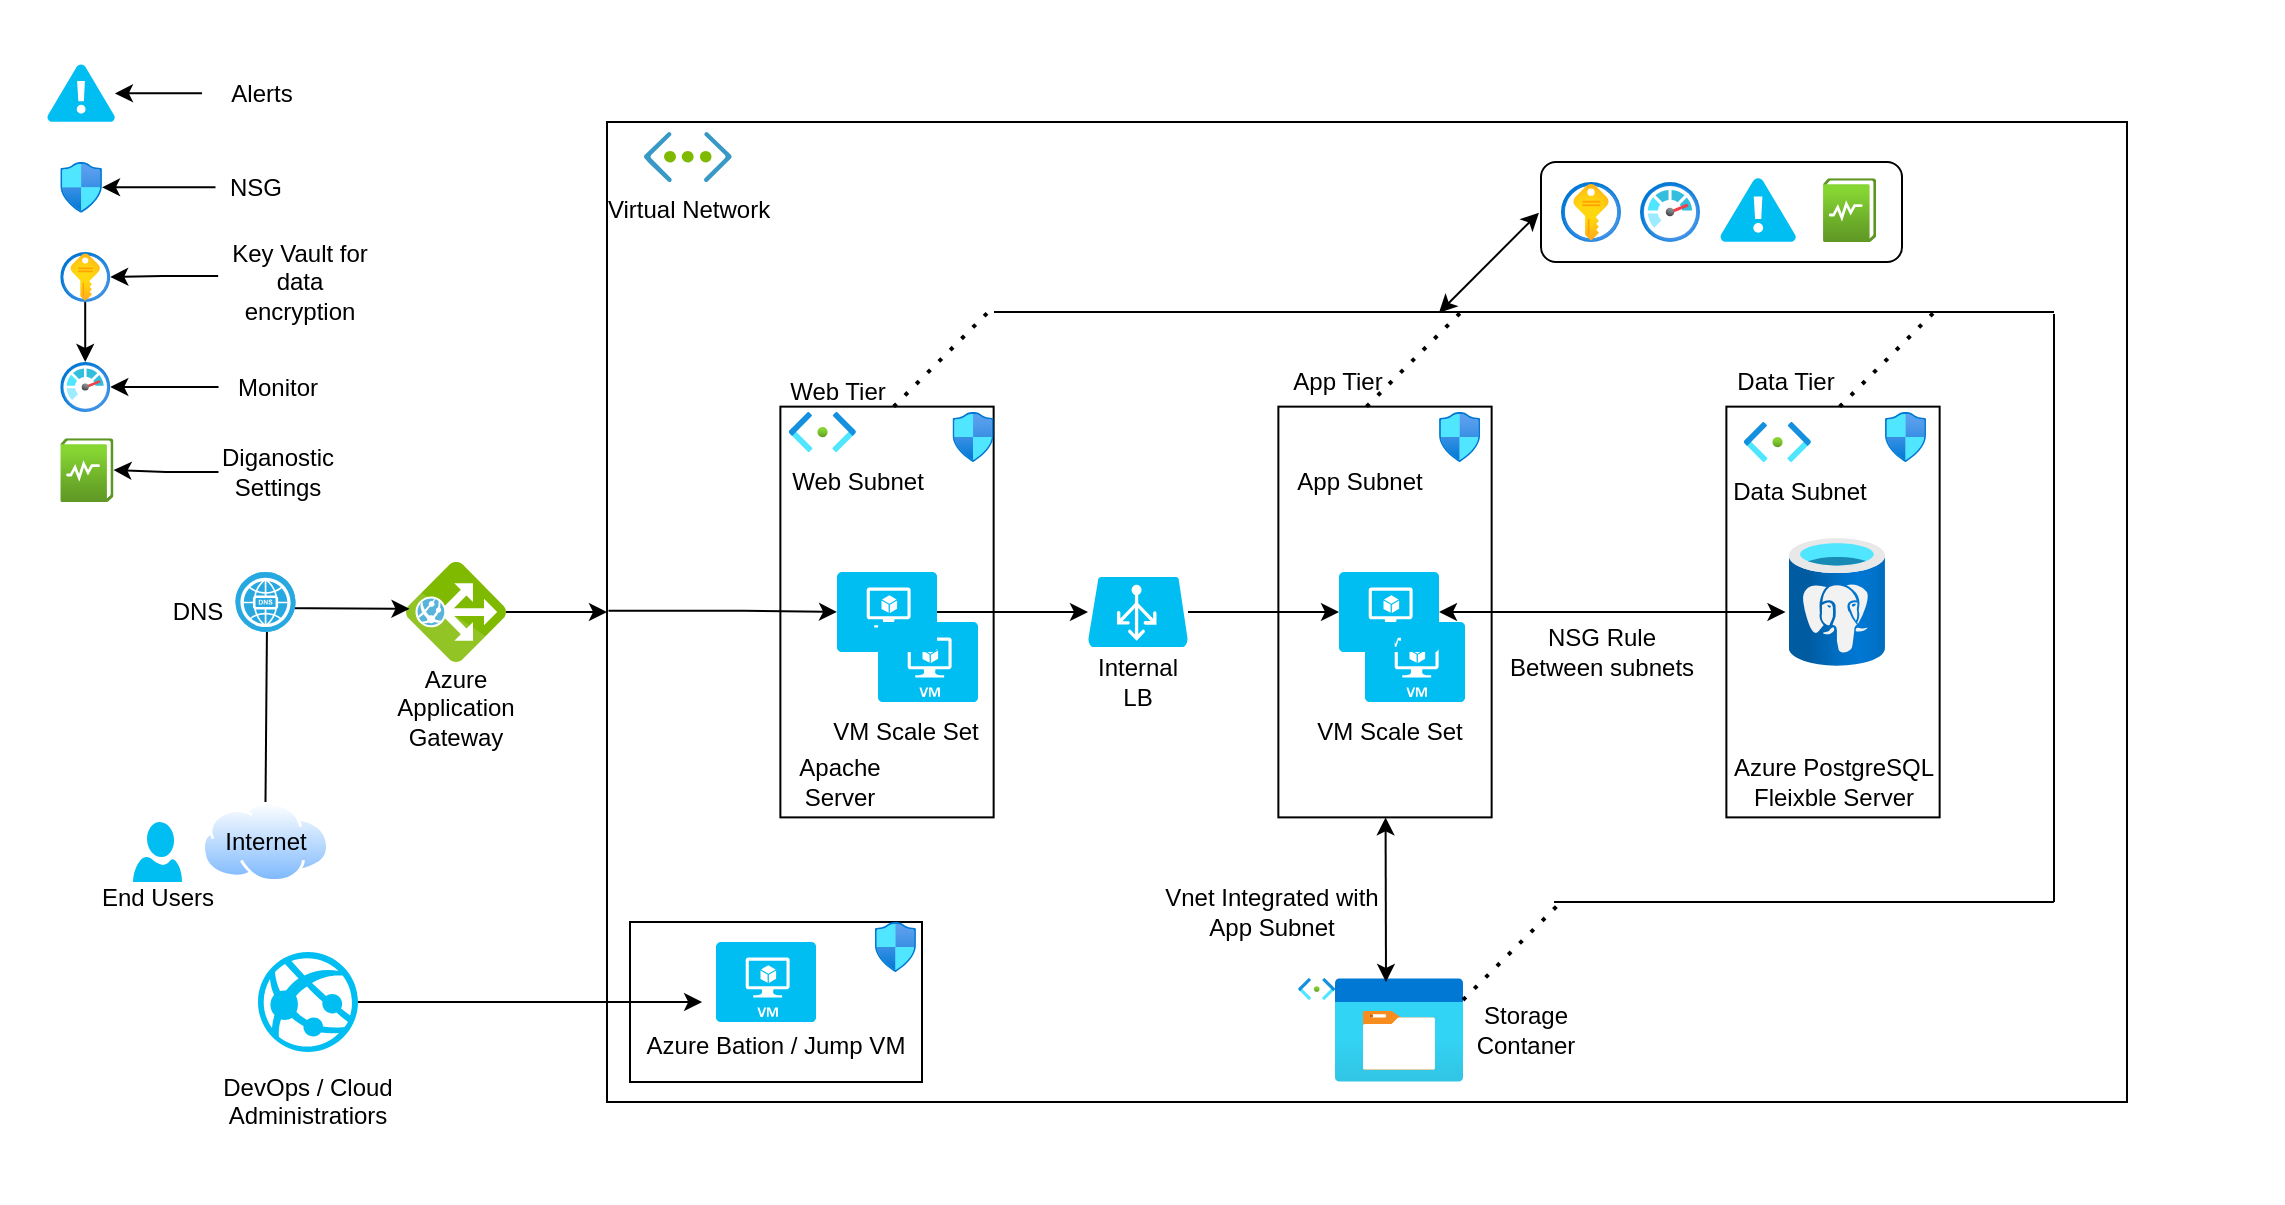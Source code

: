 <mxfile version="24.2.5" type="device">
  <diagram id="WI9T0HZ2pTsCkuznbFz-" name="Page-1">
    <mxGraphModel dx="1318" dy="626" grid="1" gridSize="10" guides="1" tooltips="1" connect="1" arrows="1" fold="1" page="1" pageScale="1" pageWidth="827" pageHeight="1169" math="0" shadow="0">
      <root>
        <mxCell id="0" />
        <mxCell id="1" parent="0" />
        <mxCell id="Yr7e526kVZbPryaQqdVl-56" value="" style="rounded=0;whiteSpace=wrap;html=1;fillColor=default;strokeColor=#FFFFFF;" vertex="1" parent="1">
          <mxGeometry x="10" y="160" width="1140" height="600" as="geometry" />
        </mxCell>
        <mxCell id="UEljWbYcluHD_7iUA2lh-42" value="" style="rounded=0;whiteSpace=wrap;html=1;" parent="1" vertex="1">
          <mxGeometry x="312.5" y="220" width="760" height="490" as="geometry" />
        </mxCell>
        <mxCell id="Yr7e526kVZbPryaQqdVl-37" value="" style="rounded=1;whiteSpace=wrap;html=1;" vertex="1" parent="1">
          <mxGeometry x="779.5" y="240" width="180.5" height="50" as="geometry" />
        </mxCell>
        <mxCell id="UEljWbYcluHD_7iUA2lh-74" value="" style="rounded=0;whiteSpace=wrap;html=1;fillColor=#FFFFFF;strokeColor=#000000;" parent="1" vertex="1">
          <mxGeometry x="648.19" y="362.32" width="106.63" height="205.37" as="geometry" />
        </mxCell>
        <mxCell id="UEljWbYcluHD_7iUA2lh-75" value="" style="rounded=0;whiteSpace=wrap;html=1;fillColor=#FFFFFF;strokeColor=#000000;" parent="1" vertex="1">
          <mxGeometry x="872.19" y="362.32" width="106.63" height="205.37" as="geometry" />
        </mxCell>
        <mxCell id="UEljWbYcluHD_7iUA2lh-58" value="" style="rounded=0;whiteSpace=wrap;html=1;" parent="1" vertex="1">
          <mxGeometry x="324" y="620" width="146" height="80" as="geometry" />
        </mxCell>
        <mxCell id="UEljWbYcluHD_7iUA2lh-12" value="" style="rounded=0;whiteSpace=wrap;html=1;fillColor=#FFFFFF;strokeColor=#000000;" parent="1" vertex="1">
          <mxGeometry x="399.19" y="362.32" width="106.63" height="205.37" as="geometry" />
        </mxCell>
        <mxCell id="yIlqXNv4PA9Dnh1hxRCn-24" value="Virtual Network" style="aspect=fixed;html=1;perimeter=none;align=center;shadow=0;dashed=0;image;fontSize=12;image=img/lib/mscae/Virtual_Network.svg;labelBackgroundColor=none;" parent="1" vertex="1">
          <mxGeometry x="331" y="225" width="43.86" height="25" as="geometry" />
        </mxCell>
        <mxCell id="UEljWbYcluHD_7iUA2lh-9" value="" style="image;sketch=0;aspect=fixed;html=1;points=[];align=center;fontSize=12;image=img/lib/mscae/Application_Gateway.svg;rotation=-90;" parent="1" vertex="1">
          <mxGeometry x="212" y="440" width="50" height="50" as="geometry" />
        </mxCell>
        <mxCell id="UEljWbYcluHD_7iUA2lh-11" value="" style="image;aspect=fixed;perimeter=ellipsePerimeter;html=1;align=center;shadow=0;dashed=0;spacingTop=3;image=img/lib/active_directory/internet_cloud.svg;" parent="1" vertex="1">
          <mxGeometry x="110" y="560" width="63.49" height="40" as="geometry" />
        </mxCell>
        <mxCell id="UEljWbYcluHD_7iUA2lh-17" value="" style="verticalLabelPosition=bottom;html=1;verticalAlign=top;align=center;strokeColor=none;fillColor=#00BEF2;shape=mxgraph.azure.user;" parent="1" vertex="1">
          <mxGeometry x="75.5" y="570" width="24.5" height="30" as="geometry" />
        </mxCell>
        <mxCell id="UEljWbYcluHD_7iUA2lh-18" value="End Users&lt;div&gt;&lt;br&gt;&lt;/div&gt;" style="text;strokeColor=none;align=center;fillColor=none;html=1;verticalAlign=middle;whiteSpace=wrap;rounded=0;" parent="1" vertex="1">
          <mxGeometry x="57.75" y="600" width="60" height="30" as="geometry" />
        </mxCell>
        <mxCell id="UEljWbYcluHD_7iUA2lh-19" value="Azure Application Gateway" style="text;strokeColor=none;align=center;fillColor=none;html=1;verticalAlign=middle;whiteSpace=wrap;rounded=0;" parent="1" vertex="1">
          <mxGeometry x="207" y="498" width="60" height="30" as="geometry" />
        </mxCell>
        <mxCell id="UEljWbYcluHD_7iUA2lh-20" value="Internet" style="text;strokeColor=none;align=center;fillColor=none;html=1;verticalAlign=middle;whiteSpace=wrap;rounded=0;" parent="1" vertex="1">
          <mxGeometry x="111.75" y="565" width="60" height="30" as="geometry" />
        </mxCell>
        <mxCell id="UEljWbYcluHD_7iUA2lh-21" value="" style="endArrow=classic;html=1;rounded=0;entryX=0;entryY=0.5;entryDx=0;entryDy=0;" parent="1" source="UEljWbYcluHD_7iUA2lh-9" target="UEljWbYcluHD_7iUA2lh-42" edge="1">
          <mxGeometry width="50" height="50" relative="1" as="geometry">
            <mxPoint x="460" y="480" as="sourcePoint" />
            <mxPoint x="310" y="443" as="targetPoint" />
          </mxGeometry>
        </mxCell>
        <mxCell id="UEljWbYcluHD_7iUA2lh-49" value="" style="edgeStyle=orthogonalEdgeStyle;rounded=0;orthogonalLoop=1;jettySize=auto;html=1;entryX=0;entryY=0.5;entryDx=0;entryDy=0;entryPerimeter=0;" parent="1" source="UEljWbYcluHD_7iUA2lh-16" target="UEljWbYcluHD_7iUA2lh-25" edge="1">
          <mxGeometry relative="1" as="geometry" />
        </mxCell>
        <mxCell id="UEljWbYcluHD_7iUA2lh-24" value="" style="verticalLabelPosition=bottom;html=1;verticalAlign=top;align=center;strokeColor=none;fillColor=#00BEF2;shape=mxgraph.azure.virtual_machine;" parent="1" vertex="1">
          <mxGeometry x="427.5" y="445" width="50" height="40" as="geometry" />
        </mxCell>
        <mxCell id="UEljWbYcluHD_7iUA2lh-25" value="" style="verticalLabelPosition=bottom;html=1;verticalAlign=top;align=center;strokeColor=none;fillColor=#00BEF2;shape=mxgraph.azure.virtual_machine;" parent="1" vertex="1">
          <mxGeometry x="678.5" y="445" width="50" height="40" as="geometry" />
        </mxCell>
        <mxCell id="UEljWbYcluHD_7iUA2lh-26" value="Web Tier" style="text;strokeColor=none;align=center;fillColor=none;html=1;verticalAlign=middle;whiteSpace=wrap;rounded=0;" parent="1" vertex="1">
          <mxGeometry x="397.5" y="340" width="60" height="30" as="geometry" />
        </mxCell>
        <mxCell id="UEljWbYcluHD_7iUA2lh-27" value="Apache Server" style="text;strokeColor=none;align=center;fillColor=none;html=1;verticalAlign=middle;whiteSpace=wrap;rounded=0;" parent="1" vertex="1">
          <mxGeometry x="399.19" y="530" width="60" height="40" as="geometry" />
        </mxCell>
        <mxCell id="UEljWbYcluHD_7iUA2lh-28" value="App Tier" style="text;strokeColor=none;align=center;fillColor=none;html=1;verticalAlign=middle;whiteSpace=wrap;rounded=0;" parent="1" vertex="1">
          <mxGeometry x="648.19" y="335" width="60" height="30" as="geometry" />
        </mxCell>
        <mxCell id="UEljWbYcluHD_7iUA2lh-29" value="Data Tier" style="text;strokeColor=none;align=center;fillColor=none;html=1;verticalAlign=middle;whiteSpace=wrap;rounded=0;" parent="1" vertex="1">
          <mxGeometry x="872.19" y="335" width="60" height="30" as="geometry" />
        </mxCell>
        <mxCell id="UEljWbYcluHD_7iUA2lh-31" value="Azure PostgreSQL Fleixble Server" style="text;strokeColor=none;align=center;fillColor=none;html=1;verticalAlign=middle;whiteSpace=wrap;rounded=0;" parent="1" vertex="1">
          <mxGeometry x="872.19" y="535" width="107.81" height="30" as="geometry" />
        </mxCell>
        <mxCell id="UEljWbYcluHD_7iUA2lh-32" value="" style="image;aspect=fixed;html=1;points=[];align=center;fontSize=12;image=img/lib/azure2/networking/Subnet.svg;" parent="1" vertex="1">
          <mxGeometry x="403.5" y="365" width="33.4" height="20" as="geometry" />
        </mxCell>
        <mxCell id="UEljWbYcluHD_7iUA2lh-33" value="" style="image;aspect=fixed;html=1;points=[];align=center;fontSize=12;image=img/lib/azure2/networking/Subnet.svg;" parent="1" vertex="1">
          <mxGeometry x="658.13" y="648" width="18.37" height="11" as="geometry" />
        </mxCell>
        <mxCell id="UEljWbYcluHD_7iUA2lh-34" value="" style="image;aspect=fixed;html=1;points=[];align=center;fontSize=12;image=img/lib/azure2/networking/Subnet.svg;" parent="1" vertex="1">
          <mxGeometry x="881" y="370" width="33.4" height="20" as="geometry" />
        </mxCell>
        <mxCell id="UEljWbYcluHD_7iUA2lh-35" value="Web Subnet" style="text;strokeColor=none;align=center;fillColor=none;html=1;verticalAlign=middle;whiteSpace=wrap;rounded=0;" parent="1" vertex="1">
          <mxGeometry x="397.5" y="385" width="80" height="30" as="geometry" />
        </mxCell>
        <mxCell id="UEljWbYcluHD_7iUA2lh-40" value="Data Subnet" style="text;strokeColor=none;align=center;fillColor=none;html=1;verticalAlign=middle;whiteSpace=wrap;rounded=0;" parent="1" vertex="1">
          <mxGeometry x="869.25" y="390" width="80" height="30" as="geometry" />
        </mxCell>
        <mxCell id="UEljWbYcluHD_7iUA2lh-41" value="App Subnet" style="text;strokeColor=none;align=center;fillColor=none;html=1;verticalAlign=middle;whiteSpace=wrap;rounded=0;" parent="1" vertex="1">
          <mxGeometry x="648.5" y="385" width="80" height="30" as="geometry" />
        </mxCell>
        <mxCell id="UEljWbYcluHD_7iUA2lh-47" value="" style="endArrow=classic;html=1;rounded=0;exitX=0;exitY=0.5;exitDx=0;exitDy=0;entryX=0;entryY=0.5;entryDx=0;entryDy=0;entryPerimeter=0;" parent="1" target="UEljWbYcluHD_7iUA2lh-24" edge="1">
          <mxGeometry width="50" height="50" relative="1" as="geometry">
            <mxPoint x="313.25" y="464.41" as="sourcePoint" />
            <mxPoint x="420" y="464" as="targetPoint" />
            <Array as="points">
              <mxPoint x="380.75" y="464.41" />
            </Array>
          </mxGeometry>
        </mxCell>
        <mxCell id="UEljWbYcluHD_7iUA2lh-51" value="" style="verticalLabelPosition=bottom;html=1;verticalAlign=top;align=center;strokeColor=none;fillColor=#00BEF2;shape=mxgraph.azure.virtual_machine;" parent="1" vertex="1">
          <mxGeometry x="367" y="630" width="50" height="40" as="geometry" />
        </mxCell>
        <mxCell id="UEljWbYcluHD_7iUA2lh-52" value="Azure Bation / Jump VM" style="text;strokeColor=none;align=center;fillColor=none;html=1;verticalAlign=middle;whiteSpace=wrap;rounded=0;" parent="1" vertex="1">
          <mxGeometry x="327" y="667" width="140" height="30" as="geometry" />
        </mxCell>
        <mxCell id="UEljWbYcluHD_7iUA2lh-53" value="" style="verticalLabelPosition=bottom;html=1;verticalAlign=top;align=center;strokeColor=none;fillColor=#00BEF2;shape=mxgraph.azure.azure_website;pointerEvents=1;" parent="1" vertex="1">
          <mxGeometry x="138" y="635" width="50" height="50" as="geometry" />
        </mxCell>
        <mxCell id="UEljWbYcluHD_7iUA2lh-59" value="DevOps / Cloud Administratiors&lt;div&gt;&lt;br&gt;&lt;/div&gt;" style="text;strokeColor=none;align=center;fillColor=none;html=1;verticalAlign=middle;whiteSpace=wrap;rounded=0;" parent="1" vertex="1">
          <mxGeometry x="113" y="697" width="100" height="40" as="geometry" />
        </mxCell>
        <mxCell id="UEljWbYcluHD_7iUA2lh-60" value="" style="endArrow=classic;html=1;rounded=0;exitX=1;exitY=0.5;exitDx=0;exitDy=0;exitPerimeter=0;entryX=0.247;entryY=0.5;entryDx=0;entryDy=0;entryPerimeter=0;" parent="1" source="UEljWbYcluHD_7iUA2lh-53" target="UEljWbYcluHD_7iUA2lh-58" edge="1">
          <mxGeometry width="50" height="50" relative="1" as="geometry">
            <mxPoint x="460" y="480" as="sourcePoint" />
            <mxPoint x="510" y="430" as="targetPoint" />
          </mxGeometry>
        </mxCell>
        <mxCell id="UEljWbYcluHD_7iUA2lh-62" value="" style="edgeStyle=orthogonalEdgeStyle;rounded=0;orthogonalLoop=1;jettySize=auto;html=1;entryX=0;entryY=0.5;entryDx=0;entryDy=0;entryPerimeter=0;" parent="1" source="UEljWbYcluHD_7iUA2lh-24" target="UEljWbYcluHD_7iUA2lh-16" edge="1">
          <mxGeometry relative="1" as="geometry">
            <mxPoint x="478" y="465" as="sourcePoint" />
            <mxPoint x="679" y="465" as="targetPoint" />
          </mxGeometry>
        </mxCell>
        <mxCell id="UEljWbYcluHD_7iUA2lh-16" value="" style="verticalLabelPosition=bottom;html=1;verticalAlign=top;align=center;strokeColor=none;fillColor=#00BEF2;shape=mxgraph.azure.azure_load_balancer;" parent="1" vertex="1">
          <mxGeometry x="553" y="447.5" width="50" height="35" as="geometry" />
        </mxCell>
        <mxCell id="UEljWbYcluHD_7iUA2lh-66" value="" style="image;aspect=fixed;html=1;points=[];align=center;fontSize=12;image=img/lib/azure2/general/Storage_Container.svg;" parent="1" vertex="1">
          <mxGeometry x="676.5" y="648" width="64" height="52" as="geometry" />
        </mxCell>
        <mxCell id="UEljWbYcluHD_7iUA2lh-72" value="Storage Contaner" style="text;strokeColor=none;align=center;fillColor=none;html=1;verticalAlign=middle;whiteSpace=wrap;rounded=0;" parent="1" vertex="1">
          <mxGeometry x="741.5" y="659" width="60" height="30" as="geometry" />
        </mxCell>
        <mxCell id="UEljWbYcluHD_7iUA2lh-73" value="" style="endArrow=classic;startArrow=classic;html=1;rounded=0;entryX=0;entryY=0.5;entryDx=0;entryDy=0;entryPerimeter=0;exitX=1;exitY=0.5;exitDx=0;exitDy=0;exitPerimeter=0;" parent="1" source="UEljWbYcluHD_7iUA2lh-25" edge="1">
          <mxGeometry width="50" height="50" relative="1" as="geometry">
            <mxPoint x="460" y="480" as="sourcePoint" />
            <mxPoint x="901.75" y="465" as="targetPoint" />
          </mxGeometry>
        </mxCell>
        <mxCell id="UEljWbYcluHD_7iUA2lh-76" value="" style="endArrow=classic;startArrow=classic;html=1;rounded=0;" parent="1" target="UEljWbYcluHD_7iUA2lh-74" edge="1">
          <mxGeometry width="50" height="50" relative="1" as="geometry">
            <mxPoint x="702" y="650" as="sourcePoint" />
            <mxPoint x="706" y="483" as="targetPoint" />
          </mxGeometry>
        </mxCell>
        <mxCell id="UEljWbYcluHD_7iUA2lh-78" value="NSG Rule Between subnets" style="text;strokeColor=none;align=center;fillColor=none;html=1;verticalAlign=middle;whiteSpace=wrap;rounded=0;" parent="1" vertex="1">
          <mxGeometry x="760" y="470" width="100" height="30" as="geometry" />
        </mxCell>
        <mxCell id="UEljWbYcluHD_7iUA2lh-79" value="" style="verticalLabelPosition=bottom;html=1;verticalAlign=top;align=center;strokeColor=none;fillColor=#00BEF2;shape=mxgraph.azure.virtual_machine;" parent="1" vertex="1">
          <mxGeometry x="691.5" y="470" width="50" height="40" as="geometry" />
        </mxCell>
        <mxCell id="UEljWbYcluHD_7iUA2lh-80" value="" style="verticalLabelPosition=bottom;html=1;verticalAlign=top;align=center;strokeColor=none;fillColor=#00BEF2;shape=mxgraph.azure.virtual_machine;" parent="1" vertex="1">
          <mxGeometry x="448" y="470" width="50" height="40" as="geometry" />
        </mxCell>
        <mxCell id="UEljWbYcluHD_7iUA2lh-81" value="VM Scale Set" style="text;strokeColor=none;align=center;fillColor=none;html=1;verticalAlign=middle;whiteSpace=wrap;rounded=0;" parent="1" vertex="1">
          <mxGeometry x="422.5" y="510" width="77.5" height="30" as="geometry" />
        </mxCell>
        <mxCell id="UEljWbYcluHD_7iUA2lh-82" value="VM Scale Set" style="text;strokeColor=none;align=center;fillColor=none;html=1;verticalAlign=middle;whiteSpace=wrap;rounded=0;" parent="1" vertex="1">
          <mxGeometry x="664.75" y="510" width="77.5" height="30" as="geometry" />
        </mxCell>
        <mxCell id="UEljWbYcluHD_7iUA2lh-83" value="Vnet Integrated with App Subnet" style="text;strokeColor=none;align=center;fillColor=none;html=1;verticalAlign=middle;whiteSpace=wrap;rounded=0;" parent="1" vertex="1">
          <mxGeometry x="590" y="600" width="110" height="30" as="geometry" />
        </mxCell>
        <mxCell id="UEljWbYcluHD_7iUA2lh-84" value="Internal LB" style="text;strokeColor=none;align=center;fillColor=none;html=1;verticalAlign=middle;whiteSpace=wrap;rounded=0;" parent="1" vertex="1">
          <mxGeometry x="548" y="485" width="60" height="30" as="geometry" />
        </mxCell>
        <mxCell id="UEljWbYcluHD_7iUA2lh-86" value="" style="endArrow=classic;html=1;rounded=0;exitX=0.5;exitY=0;exitDx=0;exitDy=0;entryX=0.532;entryY=0.035;entryDx=0;entryDy=0;entryPerimeter=0;" parent="1" source="Yr7e526kVZbPryaQqdVl-32" target="UEljWbYcluHD_7iUA2lh-9" edge="1">
          <mxGeometry width="50" height="50" relative="1" as="geometry">
            <mxPoint x="460" y="480" as="sourcePoint" />
            <mxPoint x="510" y="430" as="targetPoint" />
            <Array as="points">
              <mxPoint x="142" y="463" />
            </Array>
          </mxGeometry>
        </mxCell>
        <mxCell id="Yr7e526kVZbPryaQqdVl-4" value="" style="endArrow=none;dashed=1;html=1;dashPattern=1 3;strokeWidth=2;rounded=0;" edge="1" parent="1">
          <mxGeometry width="50" height="50" relative="1" as="geometry">
            <mxPoint x="692.25" y="362.32" as="sourcePoint" />
            <mxPoint x="742.25" y="312.32" as="targetPoint" />
          </mxGeometry>
        </mxCell>
        <mxCell id="Yr7e526kVZbPryaQqdVl-5" value="" style="endArrow=none;dashed=1;html=1;dashPattern=1 3;strokeWidth=2;rounded=0;" edge="1" parent="1">
          <mxGeometry width="50" height="50" relative="1" as="geometry">
            <mxPoint x="455.82" y="362.32" as="sourcePoint" />
            <mxPoint x="505.82" y="312.32" as="targetPoint" />
          </mxGeometry>
        </mxCell>
        <mxCell id="Yr7e526kVZbPryaQqdVl-6" value="" style="endArrow=none;dashed=1;html=1;dashPattern=1 3;strokeWidth=2;rounded=0;" edge="1" parent="1">
          <mxGeometry width="50" height="50" relative="1" as="geometry">
            <mxPoint x="928.82" y="362.32" as="sourcePoint" />
            <mxPoint x="978.82" y="312.32" as="targetPoint" />
          </mxGeometry>
        </mxCell>
        <mxCell id="Yr7e526kVZbPryaQqdVl-8" value="" style="endArrow=none;html=1;rounded=0;" edge="1" parent="1">
          <mxGeometry width="50" height="50" relative="1" as="geometry">
            <mxPoint x="506" y="315" as="sourcePoint" />
            <mxPoint x="1036" y="315" as="targetPoint" />
          </mxGeometry>
        </mxCell>
        <mxCell id="Yr7e526kVZbPryaQqdVl-10" value="" style="endArrow=none;dashed=1;html=1;dashPattern=1 3;strokeWidth=2;rounded=0;" edge="1" parent="1">
          <mxGeometry width="50" height="50" relative="1" as="geometry">
            <mxPoint x="740.5" y="659" as="sourcePoint" />
            <mxPoint x="790.5" y="609" as="targetPoint" />
          </mxGeometry>
        </mxCell>
        <mxCell id="Yr7e526kVZbPryaQqdVl-11" value="" style="endArrow=none;html=1;rounded=0;entryX=0.944;entryY=0.796;entryDx=0;entryDy=0;entryPerimeter=0;" edge="1" parent="1">
          <mxGeometry width="50" height="50" relative="1" as="geometry">
            <mxPoint x="786" y="610" as="sourcePoint" />
            <mxPoint x="1035.94" y="610.04" as="targetPoint" />
          </mxGeometry>
        </mxCell>
        <mxCell id="Yr7e526kVZbPryaQqdVl-12" value="" style="endArrow=none;html=1;rounded=0;" edge="1" parent="1">
          <mxGeometry width="50" height="50" relative="1" as="geometry">
            <mxPoint x="1036" y="610" as="sourcePoint" />
            <mxPoint x="1036" y="316" as="targetPoint" />
          </mxGeometry>
        </mxCell>
        <mxCell id="Yr7e526kVZbPryaQqdVl-14" value="" style="image;aspect=fixed;html=1;points=[];align=center;fontSize=12;image=img/lib/azure2/management_governance/Monitor.svg;" vertex="1" parent="1">
          <mxGeometry x="829" y="250" width="30" height="30" as="geometry" />
        </mxCell>
        <mxCell id="Yr7e526kVZbPryaQqdVl-15" value="" style="image;aspect=fixed;html=1;points=[];align=center;fontSize=12;image=img/lib/azure2/security/Key_Vaults.svg;" vertex="1" parent="1">
          <mxGeometry x="789.5" y="250" width="30" height="30" as="geometry" />
        </mxCell>
        <mxCell id="Yr7e526kVZbPryaQqdVl-19" value="" style="image;aspect=fixed;html=1;points=[];align=center;fontSize=12;image=img/lib/azure2/networking/Network_Security_Groups.svg;" vertex="1" parent="1">
          <mxGeometry x="728.5" y="365" width="20.59" height="25" as="geometry" />
        </mxCell>
        <mxCell id="Yr7e526kVZbPryaQqdVl-20" value="" style="image;aspect=fixed;html=1;points=[];align=center;fontSize=12;image=img/lib/azure2/networking/Network_Security_Groups.svg;" vertex="1" parent="1">
          <mxGeometry x="446.41" y="620" width="20.59" height="25" as="geometry" />
        </mxCell>
        <mxCell id="Yr7e526kVZbPryaQqdVl-21" value="" style="image;aspect=fixed;html=1;points=[];align=center;fontSize=12;image=img/lib/azure2/networking/Network_Security_Groups.svg;" vertex="1" parent="1">
          <mxGeometry x="485.23" y="365" width="20.59" height="25" as="geometry" />
        </mxCell>
        <mxCell id="Yr7e526kVZbPryaQqdVl-22" value="" style="image;aspect=fixed;html=1;points=[];align=center;fontSize=12;image=img/lib/azure2/networking/Network_Security_Groups.svg;" vertex="1" parent="1">
          <mxGeometry x="39.12" y="240" width="20.88" height="25.35" as="geometry" />
        </mxCell>
        <mxCell id="Yr7e526kVZbPryaQqdVl-27" style="edgeStyle=orthogonalEdgeStyle;rounded=0;orthogonalLoop=1;jettySize=auto;html=1;exitX=0;exitY=0.5;exitDx=0;exitDy=0;" edge="1" parent="1" source="Yr7e526kVZbPryaQqdVl-23" target="Yr7e526kVZbPryaQqdVl-22">
          <mxGeometry relative="1" as="geometry" />
        </mxCell>
        <mxCell id="Yr7e526kVZbPryaQqdVl-23" value="NSG" style="text;strokeColor=none;align=center;fillColor=none;html=1;verticalAlign=middle;whiteSpace=wrap;rounded=0;" vertex="1" parent="1">
          <mxGeometry x="116.75" y="237.68" width="40" height="30" as="geometry" />
        </mxCell>
        <mxCell id="Yr7e526kVZbPryaQqdVl-24" value="" style="image;aspect=fixed;html=1;points=[];align=center;fontSize=12;image=img/lib/azure2/security/Key_Vaults.svg;" vertex="1" parent="1">
          <mxGeometry x="39.12" y="285" width="25" height="25" as="geometry" />
        </mxCell>
        <mxCell id="Yr7e526kVZbPryaQqdVl-29" value="" style="edgeStyle=orthogonalEdgeStyle;rounded=0;orthogonalLoop=1;jettySize=auto;html=1;exitX=0.016;exitY=0.4;exitDx=0;exitDy=0;exitPerimeter=0;" edge="1" parent="1" source="Yr7e526kVZbPryaQqdVl-25" target="Yr7e526kVZbPryaQqdVl-24">
          <mxGeometry relative="1" as="geometry" />
        </mxCell>
        <mxCell id="Yr7e526kVZbPryaQqdVl-25" value="Key Vault for data encryption" style="text;strokeColor=none;align=center;fillColor=none;html=1;verticalAlign=middle;whiteSpace=wrap;rounded=0;" vertex="1" parent="1">
          <mxGeometry x="116.75" y="285" width="83.5" height="30" as="geometry" />
        </mxCell>
        <mxCell id="Yr7e526kVZbPryaQqdVl-31" value="" style="image;aspect=fixed;html=1;points=[];align=center;fontSize=12;image=img/lib/azure2/networking/Network_Security_Groups.svg;" vertex="1" parent="1">
          <mxGeometry x="951.46" y="365" width="20.59" height="25" as="geometry" />
        </mxCell>
        <mxCell id="Yr7e526kVZbPryaQqdVl-35" value="" style="endArrow=classic;html=1;rounded=0;exitX=0.5;exitY=0;exitDx=0;exitDy=0;entryX=0.532;entryY=0.035;entryDx=0;entryDy=0;entryPerimeter=0;" edge="1" parent="1" source="UEljWbYcluHD_7iUA2lh-11" target="Yr7e526kVZbPryaQqdVl-32">
          <mxGeometry width="50" height="50" relative="1" as="geometry">
            <mxPoint x="142" y="560" as="sourcePoint" />
            <mxPoint x="214" y="463" as="targetPoint" />
            <Array as="points" />
          </mxGeometry>
        </mxCell>
        <mxCell id="Yr7e526kVZbPryaQqdVl-32" value="" style="fillColor=#28A8E0;verticalLabelPosition=bottom;sketch=0;html=1;strokeColor=#ffffff;verticalAlign=top;align=center;points=[[0.145,0.145,0],[0.5,0,0],[0.855,0.145,0],[1,0.5,0],[0.855,0.855,0],[0.5,1,0],[0.145,0.855,0],[0,0.5,0]];pointerEvents=1;shape=mxgraph.cisco_safe.compositeIcon;bgIcon=ellipse;resIcon=mxgraph.cisco_safe.capability.dns;" vertex="1" parent="1">
          <mxGeometry x="126.75" y="445" width="30" height="30" as="geometry" />
        </mxCell>
        <mxCell id="Yr7e526kVZbPryaQqdVl-36" value="DNS" style="text;strokeColor=none;align=center;fillColor=none;html=1;verticalAlign=middle;whiteSpace=wrap;rounded=0;" vertex="1" parent="1">
          <mxGeometry x="78" y="450" width="60" height="30" as="geometry" />
        </mxCell>
        <mxCell id="Yr7e526kVZbPryaQqdVl-38" value="" style="image;aspect=fixed;html=1;points=[];align=center;fontSize=12;image=img/lib/azure2/management_governance/Monitor.svg;" vertex="1" parent="1">
          <mxGeometry x="39.12" y="340" width="25" height="25" as="geometry" />
        </mxCell>
        <mxCell id="Yr7e526kVZbPryaQqdVl-39" value="" style="endArrow=classic;startArrow=classic;html=1;rounded=0;" edge="1" parent="1">
          <mxGeometry width="50" height="50" relative="1" as="geometry">
            <mxPoint x="728.5" y="315.35" as="sourcePoint" />
            <mxPoint x="778.5" y="265.35" as="targetPoint" />
          </mxGeometry>
        </mxCell>
        <mxCell id="Yr7e526kVZbPryaQqdVl-41" value="" style="verticalLabelPosition=bottom;html=1;verticalAlign=top;align=center;strokeColor=none;fillColor=#00BEF2;shape=mxgraph.azure.azure_alert;" vertex="1" parent="1">
          <mxGeometry x="869.19" y="248.13" width="37.81" height="31.87" as="geometry" />
        </mxCell>
        <mxCell id="Yr7e526kVZbPryaQqdVl-42" value="" style="verticalLabelPosition=bottom;html=1;verticalAlign=top;align=center;strokeColor=none;fillColor=#00BEF2;shape=mxgraph.azure.azure_alert;" vertex="1" parent="1">
          <mxGeometry x="32.65" y="191.25" width="33.82" height="28.75" as="geometry" />
        </mxCell>
        <mxCell id="Yr7e526kVZbPryaQqdVl-43" value="" style="image;aspect=fixed;html=1;points=[];align=center;fontSize=12;image=img/lib/azure2/databases/Azure_Database_PostgreSQL_Server.svg;" vertex="1" parent="1">
          <mxGeometry x="903.46" y="428" width="48" height="64" as="geometry" />
        </mxCell>
        <mxCell id="Yr7e526kVZbPryaQqdVl-44" value="" style="image;aspect=fixed;html=1;points=[];align=center;fontSize=12;image=img/lib/azure2/management_governance/Diagnostics_Settings.svg;" vertex="1" parent="1">
          <mxGeometry x="920.46" y="248.13" width="26.64" height="31.87" as="geometry" />
        </mxCell>
        <mxCell id="Yr7e526kVZbPryaQqdVl-45" value="" style="image;aspect=fixed;html=1;points=[];align=center;fontSize=12;image=img/lib/azure2/management_governance/Diagnostics_Settings.svg;" vertex="1" parent="1">
          <mxGeometry x="39.12" y="378.13" width="26.64" height="31.87" as="geometry" />
        </mxCell>
        <mxCell id="Yr7e526kVZbPryaQqdVl-52" value="" style="edgeStyle=orthogonalEdgeStyle;rounded=0;orthogonalLoop=1;jettySize=auto;html=1;" edge="1" parent="1" source="Yr7e526kVZbPryaQqdVl-46" target="Yr7e526kVZbPryaQqdVl-42">
          <mxGeometry relative="1" as="geometry" />
        </mxCell>
        <mxCell id="Yr7e526kVZbPryaQqdVl-46" value="Alerts" style="text;strokeColor=none;align=center;fillColor=none;html=1;verticalAlign=middle;whiteSpace=wrap;rounded=0;" vertex="1" parent="1">
          <mxGeometry x="110" y="190.63" width="60" height="30" as="geometry" />
        </mxCell>
        <mxCell id="Yr7e526kVZbPryaQqdVl-55" value="" style="edgeStyle=orthogonalEdgeStyle;rounded=0;orthogonalLoop=1;jettySize=auto;html=1;" edge="1" parent="1" source="Yr7e526kVZbPryaQqdVl-47" target="Yr7e526kVZbPryaQqdVl-45">
          <mxGeometry relative="1" as="geometry" />
        </mxCell>
        <mxCell id="Yr7e526kVZbPryaQqdVl-47" value="Diganostic Settings" style="text;strokeColor=none;align=center;fillColor=none;html=1;verticalAlign=middle;whiteSpace=wrap;rounded=0;" vertex="1" parent="1">
          <mxGeometry x="118.25" y="380" width="60" height="30" as="geometry" />
        </mxCell>
        <mxCell id="Yr7e526kVZbPryaQqdVl-53" value="" style="edgeStyle=orthogonalEdgeStyle;rounded=0;orthogonalLoop=1;jettySize=auto;html=1;" edge="1" parent="1" source="Yr7e526kVZbPryaQqdVl-48" target="Yr7e526kVZbPryaQqdVl-38">
          <mxGeometry relative="1" as="geometry" />
        </mxCell>
        <mxCell id="Yr7e526kVZbPryaQqdVl-48" value="Monitor" style="text;strokeColor=none;align=center;fillColor=none;html=1;verticalAlign=middle;whiteSpace=wrap;rounded=0;" vertex="1" parent="1">
          <mxGeometry x="118.25" y="337.5" width="60" height="30" as="geometry" />
        </mxCell>
        <mxCell id="Yr7e526kVZbPryaQqdVl-54" style="edgeStyle=orthogonalEdgeStyle;rounded=0;orthogonalLoop=1;jettySize=auto;html=1;entryX=0.5;entryY=0;entryDx=0;entryDy=0;entryPerimeter=0;" edge="1" parent="1" source="Yr7e526kVZbPryaQqdVl-24" target="Yr7e526kVZbPryaQqdVl-38">
          <mxGeometry relative="1" as="geometry" />
        </mxCell>
      </root>
    </mxGraphModel>
  </diagram>
</mxfile>
